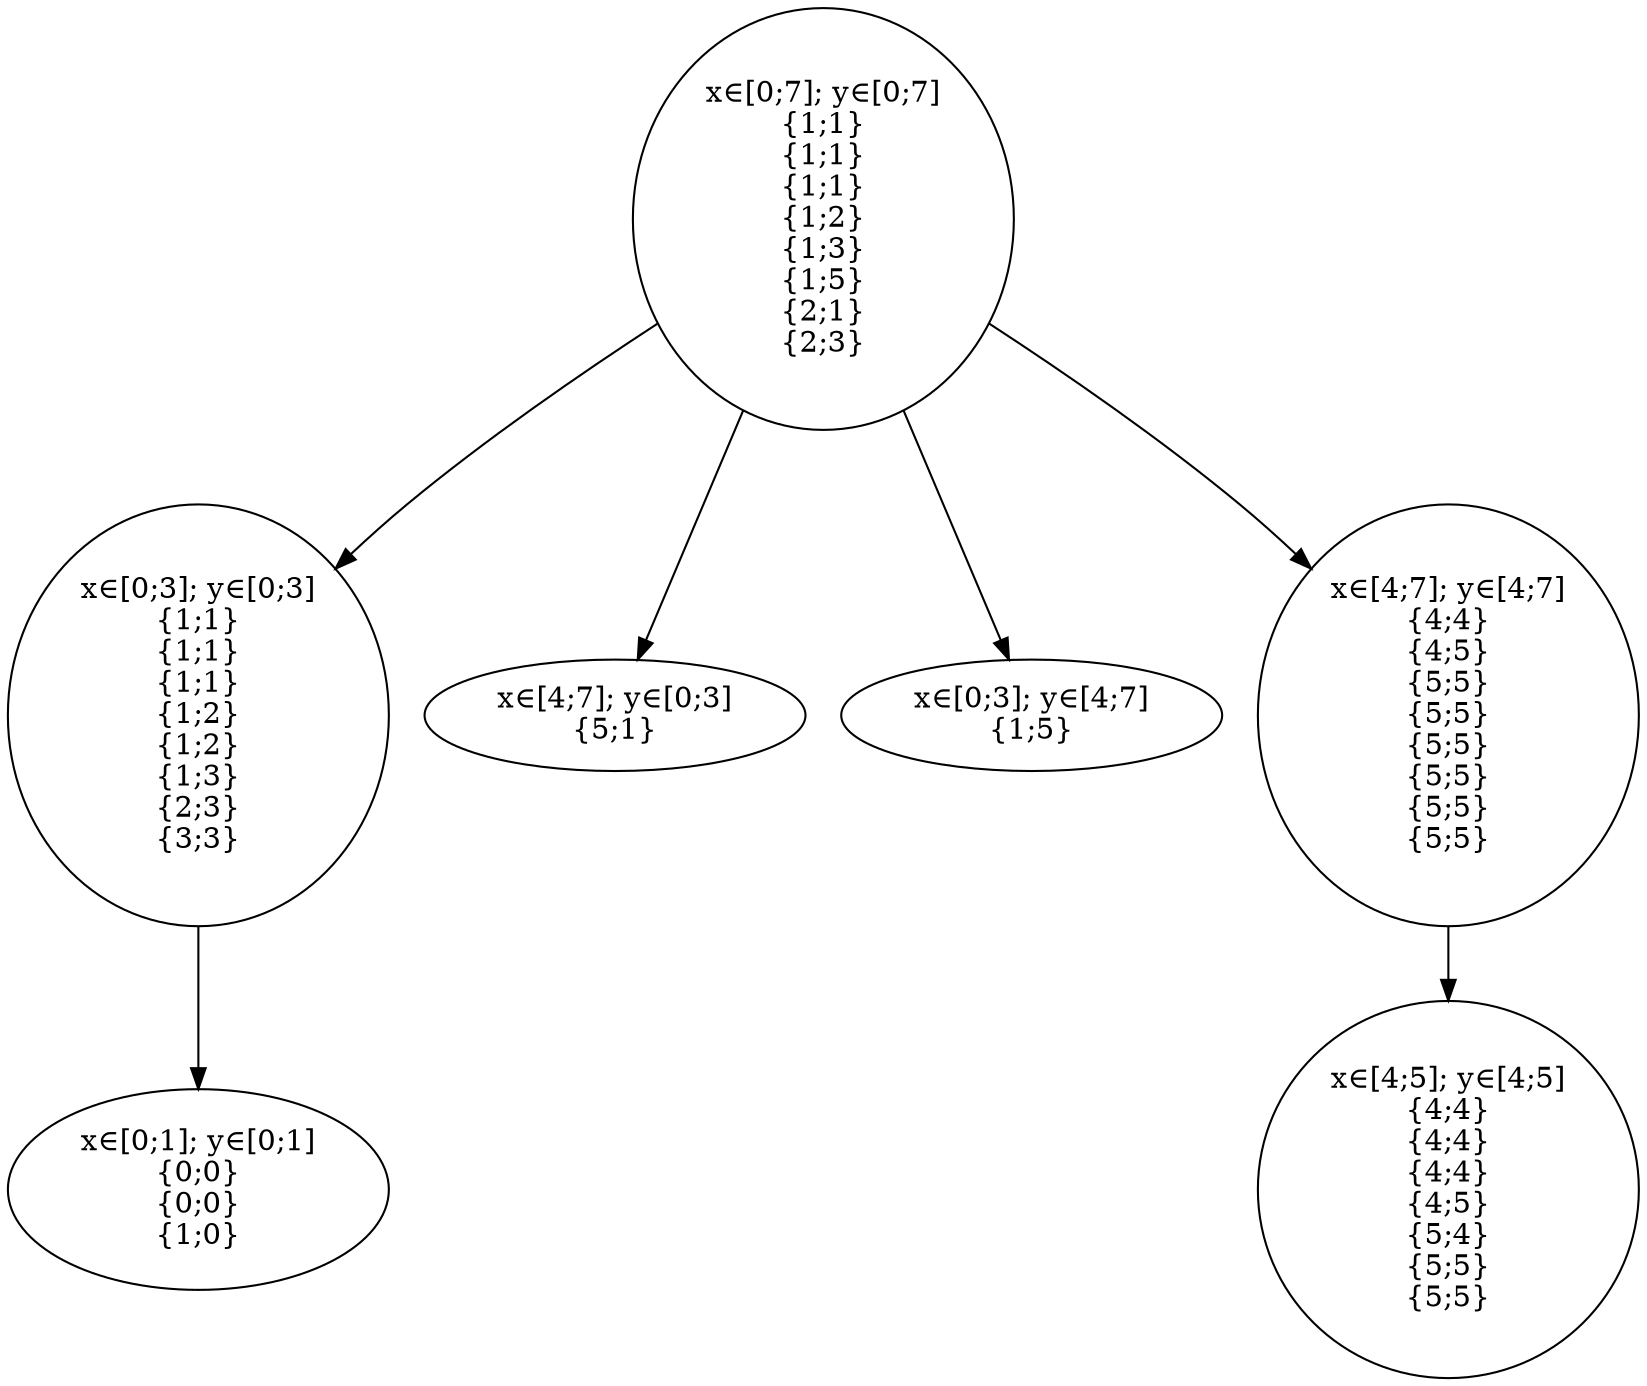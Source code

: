digraph tree {
"x∈[0;7]; y∈[0;7]
{1;1}
{1;1}
{1;1}
{1;2}
{1;3}
{1;5}
{2;1}
{2;3}""x∈[0;7]; y∈[0;7]
{1;1}
{1;1}
{1;1}
{1;2}
{1;3}
{1;5}
{2;1}
{2;3}" -> "x∈[0;3]; y∈[0;3]
{1;1}
{1;1}
{1;1}
{1;2}
{1;2}
{1;3}
{2;3}
{3;3}""x∈[0;7]; y∈[0;7]
{1;1}
{1;1}
{1;1}
{1;2}
{1;3}
{1;5}
{2;1}
{2;3}" -> "x∈[4;7]; y∈[0;3]
{5;1}""x∈[0;7]; y∈[0;7]
{1;1}
{1;1}
{1;1}
{1;2}
{1;3}
{1;5}
{2;1}
{2;3}" -> "x∈[0;3]; y∈[4;7]
{1;5}""x∈[0;7]; y∈[0;7]
{1;1}
{1;1}
{1;1}
{1;2}
{1;3}
{1;5}
{2;1}
{2;3}" -> "x∈[4;7]; y∈[4;7]
{4;4}
{4;5}
{5;5}
{5;5}
{5;5}
{5;5}
{5;5}
{5;5}""x∈[0;3]; y∈[0;3]
{1;1}
{1;1}
{1;1}
{1;2}
{1;2}
{1;3}
{2;3}
{3;3}""x∈[0;3]; y∈[0;3]
{1;1}
{1;1}
{1;1}
{1;2}
{1;2}
{1;3}
{2;3}
{3;3}" -> "x∈[0;1]; y∈[0;1]
{0;0}
{0;0}
{1;0}""x∈[0;1]; y∈[0;1]
{0;0}
{0;0}
{1;0}""x∈[4;7]; y∈[0;3]
{5;1}""x∈[0;3]; y∈[4;7]
{1;5}""x∈[4;7]; y∈[4;7]
{4;4}
{4;5}
{5;5}
{5;5}
{5;5}
{5;5}
{5;5}
{5;5}""x∈[4;7]; y∈[4;7]
{4;4}
{4;5}
{5;5}
{5;5}
{5;5}
{5;5}
{5;5}
{5;5}" -> "x∈[4;5]; y∈[4;5]
{4;4}
{4;4}
{4;4}
{4;5}
{5;4}
{5;5}
{5;5}""x∈[4;5]; y∈[4;5]
{4;4}
{4;4}
{4;4}
{4;5}
{5;4}
{5;5}
{5;5}"}